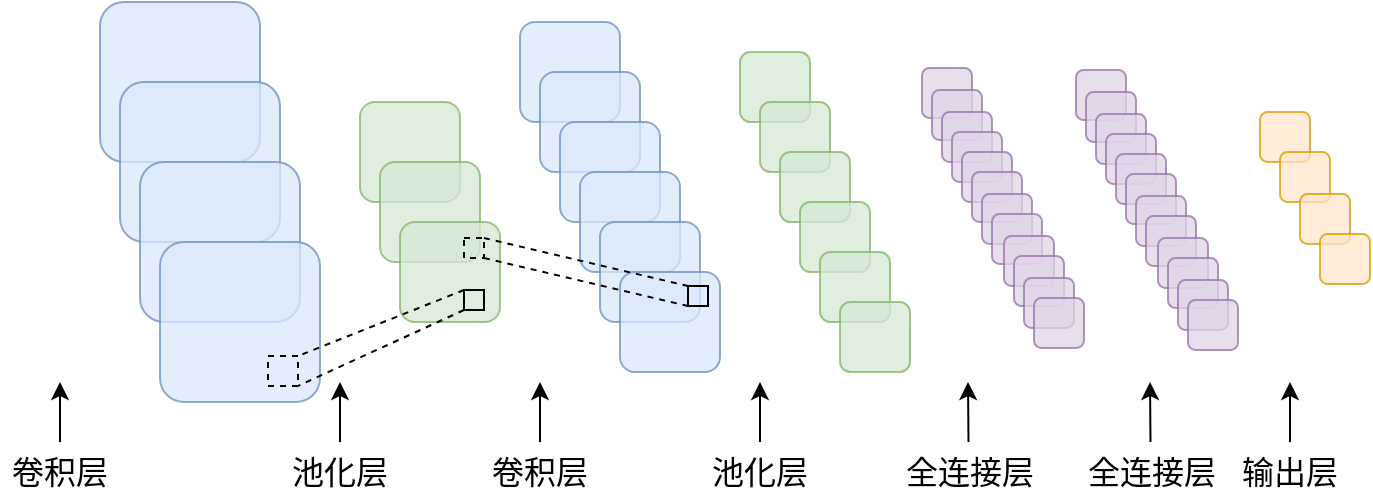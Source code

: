 <mxfile version="21.2.9" type="github">
  <diagram name="第 1 页" id="ZHtbwnwESCGqk5BUtqKa">
    <mxGraphModel dx="928" dy="579" grid="1" gridSize="10" guides="1" tooltips="1" connect="1" arrows="1" fold="1" page="1" pageScale="1" pageWidth="827" pageHeight="1169" math="0" shadow="0">
      <root>
        <mxCell id="0" />
        <mxCell id="1" parent="0" />
        <mxCell id="7yJh9d8cDHfY0ZQC9ODF-1" value="" style="rounded=1;whiteSpace=wrap;html=1;fillColor=#dae8fc;strokeColor=#6c8ebf;opacity=75;" vertex="1" parent="1">
          <mxGeometry x="120" y="240" width="80" height="80" as="geometry" />
        </mxCell>
        <mxCell id="7yJh9d8cDHfY0ZQC9ODF-4" value="" style="rounded=1;whiteSpace=wrap;html=1;fillColor=#dae8fc;strokeColor=#6c8ebf;opacity=75;" vertex="1" parent="1">
          <mxGeometry x="130" y="280" width="80" height="80" as="geometry" />
        </mxCell>
        <mxCell id="7yJh9d8cDHfY0ZQC9ODF-5" value="" style="rounded=1;whiteSpace=wrap;html=1;fillColor=#dae8fc;strokeColor=#6c8ebf;opacity=75;" vertex="1" parent="1">
          <mxGeometry x="140" y="320" width="80" height="80" as="geometry" />
        </mxCell>
        <mxCell id="7yJh9d8cDHfY0ZQC9ODF-6" value="" style="rounded=1;whiteSpace=wrap;html=1;fillColor=#d5e8d4;strokeColor=#82b366;opacity=75;" vertex="1" parent="1">
          <mxGeometry x="250" y="290" width="50" height="50" as="geometry" />
        </mxCell>
        <mxCell id="7yJh9d8cDHfY0ZQC9ODF-7" value="" style="rounded=1;whiteSpace=wrap;html=1;fillColor=#dae8fc;strokeColor=#6c8ebf;opacity=75;" vertex="1" parent="1">
          <mxGeometry x="150" y="360" width="80" height="80" as="geometry" />
        </mxCell>
        <mxCell id="7yJh9d8cDHfY0ZQC9ODF-11" value="" style="rounded=1;whiteSpace=wrap;html=1;fillColor=#d5e8d4;strokeColor=#82b366;opacity=75;" vertex="1" parent="1">
          <mxGeometry x="260" y="320" width="50" height="50" as="geometry" />
        </mxCell>
        <mxCell id="7yJh9d8cDHfY0ZQC9ODF-12" value="" style="rounded=1;whiteSpace=wrap;html=1;fillColor=#d5e8d4;strokeColor=#82b366;opacity=75;" vertex="1" parent="1">
          <mxGeometry x="270" y="350" width="50" height="50" as="geometry" />
        </mxCell>
        <mxCell id="7yJh9d8cDHfY0ZQC9ODF-15" value="" style="rounded=1;whiteSpace=wrap;html=1;fillColor=#dae8fc;strokeColor=#6c8ebf;opacity=75;" vertex="1" parent="1">
          <mxGeometry x="330" y="250" width="50" height="50" as="geometry" />
        </mxCell>
        <mxCell id="7yJh9d8cDHfY0ZQC9ODF-16" value="" style="rounded=1;whiteSpace=wrap;html=1;fillColor=#dae8fc;strokeColor=#6c8ebf;opacity=75;" vertex="1" parent="1">
          <mxGeometry x="340" y="275" width="50" height="50" as="geometry" />
        </mxCell>
        <mxCell id="7yJh9d8cDHfY0ZQC9ODF-17" value="" style="rounded=1;whiteSpace=wrap;html=1;fillColor=#dae8fc;strokeColor=#6c8ebf;opacity=75;" vertex="1" parent="1">
          <mxGeometry x="350" y="300" width="50" height="50" as="geometry" />
        </mxCell>
        <mxCell id="7yJh9d8cDHfY0ZQC9ODF-18" value="" style="rounded=1;whiteSpace=wrap;html=1;fillColor=#dae8fc;strokeColor=#6c8ebf;opacity=75;" vertex="1" parent="1">
          <mxGeometry x="360" y="325" width="50" height="50" as="geometry" />
        </mxCell>
        <mxCell id="7yJh9d8cDHfY0ZQC9ODF-19" value="" style="rounded=1;whiteSpace=wrap;html=1;fillColor=#dae8fc;strokeColor=#6c8ebf;opacity=75;" vertex="1" parent="1">
          <mxGeometry x="370" y="350" width="50" height="50" as="geometry" />
        </mxCell>
        <mxCell id="7yJh9d8cDHfY0ZQC9ODF-20" value="" style="rounded=1;whiteSpace=wrap;html=1;fillColor=#dae8fc;strokeColor=#6c8ebf;opacity=75;" vertex="1" parent="1">
          <mxGeometry x="380" y="375" width="50" height="50" as="geometry" />
        </mxCell>
        <mxCell id="7yJh9d8cDHfY0ZQC9ODF-21" value="" style="rounded=1;whiteSpace=wrap;html=1;fillColor=#d5e8d4;strokeColor=#82b366;opacity=75;" vertex="1" parent="1">
          <mxGeometry x="440" y="265" width="35" height="35" as="geometry" />
        </mxCell>
        <mxCell id="7yJh9d8cDHfY0ZQC9ODF-22" value="" style="rounded=1;whiteSpace=wrap;html=1;fillColor=#d5e8d4;strokeColor=#82b366;opacity=75;" vertex="1" parent="1">
          <mxGeometry x="450" y="290" width="35" height="35" as="geometry" />
        </mxCell>
        <mxCell id="7yJh9d8cDHfY0ZQC9ODF-23" value="" style="rounded=1;whiteSpace=wrap;html=1;fillColor=#d5e8d4;strokeColor=#82b366;opacity=75;" vertex="1" parent="1">
          <mxGeometry x="460" y="315" width="35" height="35" as="geometry" />
        </mxCell>
        <mxCell id="7yJh9d8cDHfY0ZQC9ODF-24" value="" style="rounded=1;whiteSpace=wrap;html=1;fillColor=#d5e8d4;strokeColor=#82b366;opacity=75;" vertex="1" parent="1">
          <mxGeometry x="470" y="340" width="35" height="35" as="geometry" />
        </mxCell>
        <mxCell id="7yJh9d8cDHfY0ZQC9ODF-25" value="" style="rounded=1;whiteSpace=wrap;html=1;fillColor=#d5e8d4;strokeColor=#82b366;opacity=75;" vertex="1" parent="1">
          <mxGeometry x="480" y="365" width="35" height="35" as="geometry" />
        </mxCell>
        <mxCell id="7yJh9d8cDHfY0ZQC9ODF-26" value="" style="rounded=1;whiteSpace=wrap;html=1;fillColor=#d5e8d4;strokeColor=#82b366;opacity=75;" vertex="1" parent="1">
          <mxGeometry x="490" y="390" width="35" height="35" as="geometry" />
        </mxCell>
        <mxCell id="7yJh9d8cDHfY0ZQC9ODF-33" value="" style="rounded=1;whiteSpace=wrap;html=1;fillColor=#e1d5e7;strokeColor=#9673a6;opacity=75;" vertex="1" parent="1">
          <mxGeometry x="531" y="273" width="25" height="25" as="geometry" />
        </mxCell>
        <mxCell id="7yJh9d8cDHfY0ZQC9ODF-34" value="" style="rounded=1;whiteSpace=wrap;html=1;fillColor=#e1d5e7;strokeColor=#9673a6;opacity=75;" vertex="1" parent="1">
          <mxGeometry x="536" y="284" width="25" height="25" as="geometry" />
        </mxCell>
        <mxCell id="7yJh9d8cDHfY0ZQC9ODF-47" value="" style="rounded=1;whiteSpace=wrap;html=1;fillColor=#e1d5e7;strokeColor=#9673a6;opacity=75;" vertex="1" parent="1">
          <mxGeometry x="541" y="295" width="25" height="25" as="geometry" />
        </mxCell>
        <mxCell id="7yJh9d8cDHfY0ZQC9ODF-48" value="" style="rounded=1;whiteSpace=wrap;html=1;fillColor=#e1d5e7;strokeColor=#9673a6;opacity=75;" vertex="1" parent="1">
          <mxGeometry x="546" y="305" width="25" height="25" as="geometry" />
        </mxCell>
        <mxCell id="7yJh9d8cDHfY0ZQC9ODF-49" value="" style="rounded=1;whiteSpace=wrap;html=1;fillColor=#e1d5e7;strokeColor=#9673a6;opacity=75;" vertex="1" parent="1">
          <mxGeometry x="551" y="315" width="25" height="25" as="geometry" />
        </mxCell>
        <mxCell id="7yJh9d8cDHfY0ZQC9ODF-50" value="" style="rounded=1;whiteSpace=wrap;html=1;fillColor=#e1d5e7;strokeColor=#9673a6;opacity=75;" vertex="1" parent="1">
          <mxGeometry x="556" y="325" width="25" height="25" as="geometry" />
        </mxCell>
        <mxCell id="7yJh9d8cDHfY0ZQC9ODF-51" value="" style="rounded=1;whiteSpace=wrap;html=1;fillColor=#e1d5e7;strokeColor=#9673a6;opacity=75;" vertex="1" parent="1">
          <mxGeometry x="561" y="336" width="25" height="25" as="geometry" />
        </mxCell>
        <mxCell id="7yJh9d8cDHfY0ZQC9ODF-52" value="" style="rounded=1;whiteSpace=wrap;html=1;fillColor=#e1d5e7;strokeColor=#9673a6;opacity=75;" vertex="1" parent="1">
          <mxGeometry x="566" y="346" width="25" height="25" as="geometry" />
        </mxCell>
        <mxCell id="7yJh9d8cDHfY0ZQC9ODF-53" value="" style="rounded=1;whiteSpace=wrap;html=1;fillColor=#e1d5e7;strokeColor=#9673a6;opacity=75;" vertex="1" parent="1">
          <mxGeometry x="572" y="357" width="25" height="25" as="geometry" />
        </mxCell>
        <mxCell id="7yJh9d8cDHfY0ZQC9ODF-54" value="" style="rounded=1;whiteSpace=wrap;html=1;fillColor=#e1d5e7;strokeColor=#9673a6;opacity=75;" vertex="1" parent="1">
          <mxGeometry x="577" y="367" width="25" height="25" as="geometry" />
        </mxCell>
        <mxCell id="7yJh9d8cDHfY0ZQC9ODF-55" value="" style="rounded=1;whiteSpace=wrap;html=1;fillColor=#e1d5e7;strokeColor=#9673a6;opacity=75;" vertex="1" parent="1">
          <mxGeometry x="582" y="378" width="25" height="25" as="geometry" />
        </mxCell>
        <mxCell id="7yJh9d8cDHfY0ZQC9ODF-56" value="" style="rounded=1;whiteSpace=wrap;html=1;fillColor=#e1d5e7;strokeColor=#9673a6;opacity=75;" vertex="1" parent="1">
          <mxGeometry x="587" y="388" width="25" height="25" as="geometry" />
        </mxCell>
        <mxCell id="7yJh9d8cDHfY0ZQC9ODF-93" value="" style="rounded=1;whiteSpace=wrap;html=1;fillColor=#e1d5e7;strokeColor=#9673a6;opacity=75;" vertex="1" parent="1">
          <mxGeometry x="608" y="274" width="25" height="25" as="geometry" />
        </mxCell>
        <mxCell id="7yJh9d8cDHfY0ZQC9ODF-94" value="" style="rounded=1;whiteSpace=wrap;html=1;fillColor=#e1d5e7;strokeColor=#9673a6;opacity=75;" vertex="1" parent="1">
          <mxGeometry x="613" y="285" width="25" height="25" as="geometry" />
        </mxCell>
        <mxCell id="7yJh9d8cDHfY0ZQC9ODF-95" value="" style="rounded=1;whiteSpace=wrap;html=1;fillColor=#e1d5e7;strokeColor=#9673a6;opacity=75;" vertex="1" parent="1">
          <mxGeometry x="618" y="296" width="25" height="25" as="geometry" />
        </mxCell>
        <mxCell id="7yJh9d8cDHfY0ZQC9ODF-96" value="" style="rounded=1;whiteSpace=wrap;html=1;fillColor=#e1d5e7;strokeColor=#9673a6;opacity=75;" vertex="1" parent="1">
          <mxGeometry x="623" y="306" width="25" height="25" as="geometry" />
        </mxCell>
        <mxCell id="7yJh9d8cDHfY0ZQC9ODF-97" value="" style="rounded=1;whiteSpace=wrap;html=1;fillColor=#e1d5e7;strokeColor=#9673a6;opacity=75;" vertex="1" parent="1">
          <mxGeometry x="628" y="316" width="25" height="25" as="geometry" />
        </mxCell>
        <mxCell id="7yJh9d8cDHfY0ZQC9ODF-98" value="" style="rounded=1;whiteSpace=wrap;html=1;fillColor=#e1d5e7;strokeColor=#9673a6;opacity=75;" vertex="1" parent="1">
          <mxGeometry x="633" y="326" width="25" height="25" as="geometry" />
        </mxCell>
        <mxCell id="7yJh9d8cDHfY0ZQC9ODF-99" value="" style="rounded=1;whiteSpace=wrap;html=1;fillColor=#e1d5e7;strokeColor=#9673a6;opacity=75;" vertex="1" parent="1">
          <mxGeometry x="638" y="337" width="25" height="25" as="geometry" />
        </mxCell>
        <mxCell id="7yJh9d8cDHfY0ZQC9ODF-100" value="" style="rounded=1;whiteSpace=wrap;html=1;fillColor=#e1d5e7;strokeColor=#9673a6;opacity=75;" vertex="1" parent="1">
          <mxGeometry x="643" y="347" width="25" height="25" as="geometry" />
        </mxCell>
        <mxCell id="7yJh9d8cDHfY0ZQC9ODF-101" value="" style="rounded=1;whiteSpace=wrap;html=1;fillColor=#e1d5e7;strokeColor=#9673a6;opacity=75;" vertex="1" parent="1">
          <mxGeometry x="649" y="358" width="25" height="25" as="geometry" />
        </mxCell>
        <mxCell id="7yJh9d8cDHfY0ZQC9ODF-102" value="" style="rounded=1;whiteSpace=wrap;html=1;fillColor=#e1d5e7;strokeColor=#9673a6;opacity=75;" vertex="1" parent="1">
          <mxGeometry x="654" y="368" width="25" height="25" as="geometry" />
        </mxCell>
        <mxCell id="7yJh9d8cDHfY0ZQC9ODF-103" value="" style="rounded=1;whiteSpace=wrap;html=1;fillColor=#e1d5e7;strokeColor=#9673a6;opacity=75;" vertex="1" parent="1">
          <mxGeometry x="659" y="379" width="25" height="25" as="geometry" />
        </mxCell>
        <mxCell id="7yJh9d8cDHfY0ZQC9ODF-104" value="" style="rounded=1;whiteSpace=wrap;html=1;fillColor=#e1d5e7;strokeColor=#9673a6;opacity=75;" vertex="1" parent="1">
          <mxGeometry x="664" y="389" width="25" height="25" as="geometry" />
        </mxCell>
        <mxCell id="7yJh9d8cDHfY0ZQC9ODF-105" value="" style="rounded=1;whiteSpace=wrap;html=1;fillColor=#ffe6cc;strokeColor=#d79b00;opacity=75;" vertex="1" parent="1">
          <mxGeometry x="700" y="295" width="25" height="25" as="geometry" />
        </mxCell>
        <mxCell id="7yJh9d8cDHfY0ZQC9ODF-106" value="" style="rounded=1;whiteSpace=wrap;html=1;fillColor=#ffe6cc;strokeColor=#d79b00;opacity=75;" vertex="1" parent="1">
          <mxGeometry x="710" y="315" width="25" height="25" as="geometry" />
        </mxCell>
        <mxCell id="7yJh9d8cDHfY0ZQC9ODF-110" value="" style="rounded=1;whiteSpace=wrap;html=1;fillColor=#ffe6cc;strokeColor=#d79b00;opacity=75;" vertex="1" parent="1">
          <mxGeometry x="720" y="336" width="25" height="25" as="geometry" />
        </mxCell>
        <mxCell id="7yJh9d8cDHfY0ZQC9ODF-111" value="" style="rounded=1;whiteSpace=wrap;html=1;fillColor=#ffe6cc;strokeColor=#d79b00;opacity=75;" vertex="1" parent="1">
          <mxGeometry x="730" y="356" width="25" height="25" as="geometry" />
        </mxCell>
        <mxCell id="7yJh9d8cDHfY0ZQC9ODF-112" value="&lt;font style=&quot;font-size: 16px;&quot;&gt;卷积层&lt;/font&gt;" style="text;html=1;strokeColor=none;fillColor=none;align=center;verticalAlign=middle;whiteSpace=wrap;rounded=0;" vertex="1" parent="1">
          <mxGeometry x="70" y="460" width="60" height="30" as="geometry" />
        </mxCell>
        <mxCell id="7yJh9d8cDHfY0ZQC9ODF-113" value="&lt;font style=&quot;font-size: 16px;&quot;&gt;池化层&lt;/font&gt;" style="text;html=1;strokeColor=none;fillColor=none;align=center;verticalAlign=middle;whiteSpace=wrap;rounded=0;" vertex="1" parent="1">
          <mxGeometry x="210" y="460" width="60" height="30" as="geometry" />
        </mxCell>
        <mxCell id="7yJh9d8cDHfY0ZQC9ODF-114" value="&lt;font style=&quot;font-size: 16px;&quot;&gt;卷积层&lt;/font&gt;" style="text;html=1;strokeColor=none;fillColor=none;align=center;verticalAlign=middle;whiteSpace=wrap;rounded=0;" vertex="1" parent="1">
          <mxGeometry x="310" y="460" width="60" height="30" as="geometry" />
        </mxCell>
        <mxCell id="7yJh9d8cDHfY0ZQC9ODF-115" value="&lt;font style=&quot;font-size: 16px;&quot;&gt;池化层&lt;/font&gt;" style="text;html=1;strokeColor=none;fillColor=none;align=center;verticalAlign=middle;whiteSpace=wrap;rounded=0;" vertex="1" parent="1">
          <mxGeometry x="420" y="460" width="60" height="30" as="geometry" />
        </mxCell>
        <mxCell id="7yJh9d8cDHfY0ZQC9ODF-116" value="&lt;font style=&quot;font-size: 16px;&quot;&gt;全连接层&lt;/font&gt;" style="text;html=1;strokeColor=none;fillColor=none;align=center;verticalAlign=middle;whiteSpace=wrap;rounded=0;" vertex="1" parent="1">
          <mxGeometry x="518.5" y="460" width="71.5" height="30" as="geometry" />
        </mxCell>
        <mxCell id="7yJh9d8cDHfY0ZQC9ODF-117" value="&lt;font style=&quot;font-size: 16px;&quot;&gt;全连接层&lt;/font&gt;" style="text;html=1;strokeColor=none;fillColor=none;align=center;verticalAlign=middle;whiteSpace=wrap;rounded=0;" vertex="1" parent="1">
          <mxGeometry x="610.5" y="460" width="69.5" height="30" as="geometry" />
        </mxCell>
        <mxCell id="7yJh9d8cDHfY0ZQC9ODF-118" value="&lt;font style=&quot;font-size: 16px;&quot;&gt;输出层&lt;/font&gt;" style="text;html=1;strokeColor=none;fillColor=none;align=center;verticalAlign=middle;whiteSpace=wrap;rounded=0;" vertex="1" parent="1">
          <mxGeometry x="685" y="460" width="60" height="30" as="geometry" />
        </mxCell>
        <mxCell id="7yJh9d8cDHfY0ZQC9ODF-119" value="" style="endArrow=classic;html=1;rounded=0;exitX=0.5;exitY=0;exitDx=0;exitDy=0;" edge="1" parent="1" source="7yJh9d8cDHfY0ZQC9ODF-112">
          <mxGeometry width="50" height="50" relative="1" as="geometry">
            <mxPoint x="100" y="450" as="sourcePoint" />
            <mxPoint x="100" y="430" as="targetPoint" />
          </mxGeometry>
        </mxCell>
        <mxCell id="7yJh9d8cDHfY0ZQC9ODF-121" value="" style="endArrow=classic;html=1;rounded=0;exitX=0.5;exitY=0;exitDx=0;exitDy=0;" edge="1" parent="1" source="7yJh9d8cDHfY0ZQC9ODF-113">
          <mxGeometry width="50" height="50" relative="1" as="geometry">
            <mxPoint x="240" y="450" as="sourcePoint" />
            <mxPoint x="240" y="430" as="targetPoint" />
          </mxGeometry>
        </mxCell>
        <mxCell id="7yJh9d8cDHfY0ZQC9ODF-122" value="" style="endArrow=classic;html=1;rounded=0;exitX=0.5;exitY=0;exitDx=0;exitDy=0;" edge="1" parent="1" source="7yJh9d8cDHfY0ZQC9ODF-114">
          <mxGeometry width="50" height="50" relative="1" as="geometry">
            <mxPoint x="340" y="450" as="sourcePoint" />
            <mxPoint x="340" y="430" as="targetPoint" />
          </mxGeometry>
        </mxCell>
        <mxCell id="7yJh9d8cDHfY0ZQC9ODF-123" value="" style="endArrow=classic;html=1;rounded=0;exitX=0.5;exitY=0;exitDx=0;exitDy=0;" edge="1" parent="1" source="7yJh9d8cDHfY0ZQC9ODF-115">
          <mxGeometry width="50" height="50" relative="1" as="geometry">
            <mxPoint x="440" y="460" as="sourcePoint" />
            <mxPoint x="450" y="430" as="targetPoint" />
          </mxGeometry>
        </mxCell>
        <mxCell id="7yJh9d8cDHfY0ZQC9ODF-124" value="" style="endArrow=classic;html=1;rounded=0;exitX=0.5;exitY=0;exitDx=0;exitDy=0;" edge="1" parent="1" source="7yJh9d8cDHfY0ZQC9ODF-116">
          <mxGeometry width="50" height="50" relative="1" as="geometry">
            <mxPoint x="550" y="460" as="sourcePoint" />
            <mxPoint x="554" y="430" as="targetPoint" />
          </mxGeometry>
        </mxCell>
        <mxCell id="7yJh9d8cDHfY0ZQC9ODF-125" value="" style="endArrow=classic;html=1;rounded=0;exitX=0.5;exitY=0;exitDx=0;exitDy=0;" edge="1" parent="1" source="7yJh9d8cDHfY0ZQC9ODF-117">
          <mxGeometry width="50" height="50" relative="1" as="geometry">
            <mxPoint x="630" y="460" as="sourcePoint" />
            <mxPoint x="645" y="430" as="targetPoint" />
          </mxGeometry>
        </mxCell>
        <mxCell id="7yJh9d8cDHfY0ZQC9ODF-126" value="" style="endArrow=classic;html=1;rounded=0;exitX=0.5;exitY=0;exitDx=0;exitDy=0;" edge="1" parent="1" source="7yJh9d8cDHfY0ZQC9ODF-118">
          <mxGeometry width="50" height="50" relative="1" as="geometry">
            <mxPoint x="710" y="460" as="sourcePoint" />
            <mxPoint x="715" y="430" as="targetPoint" />
          </mxGeometry>
        </mxCell>
        <mxCell id="7yJh9d8cDHfY0ZQC9ODF-127" value="" style="whiteSpace=wrap;html=1;aspect=fixed;dashed=1;fillColor=none;" vertex="1" parent="1">
          <mxGeometry x="204" y="417" width="15" height="15" as="geometry" />
        </mxCell>
        <mxCell id="7yJh9d8cDHfY0ZQC9ODF-128" value="" style="whiteSpace=wrap;html=1;aspect=fixed;fillColor=none;" vertex="1" parent="1">
          <mxGeometry x="302" y="384" width="10" height="10" as="geometry" />
        </mxCell>
        <mxCell id="7yJh9d8cDHfY0ZQC9ODF-131" value="" style="endArrow=none;dashed=1;html=1;rounded=0;entryX=1;entryY=0;entryDx=0;entryDy=0;exitX=0;exitY=0;exitDx=0;exitDy=0;" edge="1" parent="1" source="7yJh9d8cDHfY0ZQC9ODF-128" target="7yJh9d8cDHfY0ZQC9ODF-127">
          <mxGeometry width="50" height="50" relative="1" as="geometry">
            <mxPoint x="70" y="240" as="sourcePoint" />
            <mxPoint x="120" y="190" as="targetPoint" />
          </mxGeometry>
        </mxCell>
        <mxCell id="7yJh9d8cDHfY0ZQC9ODF-132" value="" style="endArrow=none;dashed=1;html=1;rounded=0;entryX=1;entryY=1;entryDx=0;entryDy=0;exitX=0;exitY=1;exitDx=0;exitDy=0;" edge="1" parent="1" source="7yJh9d8cDHfY0ZQC9ODF-128" target="7yJh9d8cDHfY0ZQC9ODF-127">
          <mxGeometry width="50" height="50" relative="1" as="geometry">
            <mxPoint x="340" y="408" as="sourcePoint" />
            <mxPoint x="257" y="441" as="targetPoint" />
          </mxGeometry>
        </mxCell>
        <mxCell id="7yJh9d8cDHfY0ZQC9ODF-133" value="" style="whiteSpace=wrap;html=1;aspect=fixed;fillColor=none;dashed=1;" vertex="1" parent="1">
          <mxGeometry x="302" y="358" width="10" height="10" as="geometry" />
        </mxCell>
        <mxCell id="7yJh9d8cDHfY0ZQC9ODF-134" value="" style="whiteSpace=wrap;html=1;aspect=fixed;fillColor=none;" vertex="1" parent="1">
          <mxGeometry x="414" y="382" width="10" height="10" as="geometry" />
        </mxCell>
        <mxCell id="7yJh9d8cDHfY0ZQC9ODF-135" value="" style="endArrow=none;dashed=1;html=1;rounded=0;entryX=0;entryY=1;entryDx=0;entryDy=0;exitX=1;exitY=1;exitDx=0;exitDy=0;" edge="1" parent="1" source="7yJh9d8cDHfY0ZQC9ODF-133" target="7yJh9d8cDHfY0ZQC9ODF-134">
          <mxGeometry width="50" height="50" relative="1" as="geometry">
            <mxPoint x="360" y="540" as="sourcePoint" />
            <mxPoint x="410" y="490" as="targetPoint" />
          </mxGeometry>
        </mxCell>
        <mxCell id="7yJh9d8cDHfY0ZQC9ODF-136" value="" style="endArrow=none;dashed=1;html=1;rounded=0;entryX=0;entryY=0;entryDx=0;entryDy=0;exitX=1;exitY=0;exitDx=0;exitDy=0;" edge="1" parent="1" source="7yJh9d8cDHfY0ZQC9ODF-133" target="7yJh9d8cDHfY0ZQC9ODF-134">
          <mxGeometry width="50" height="50" relative="1" as="geometry">
            <mxPoint x="250" y="570" as="sourcePoint" />
            <mxPoint x="300" y="520" as="targetPoint" />
          </mxGeometry>
        </mxCell>
      </root>
    </mxGraphModel>
  </diagram>
</mxfile>
